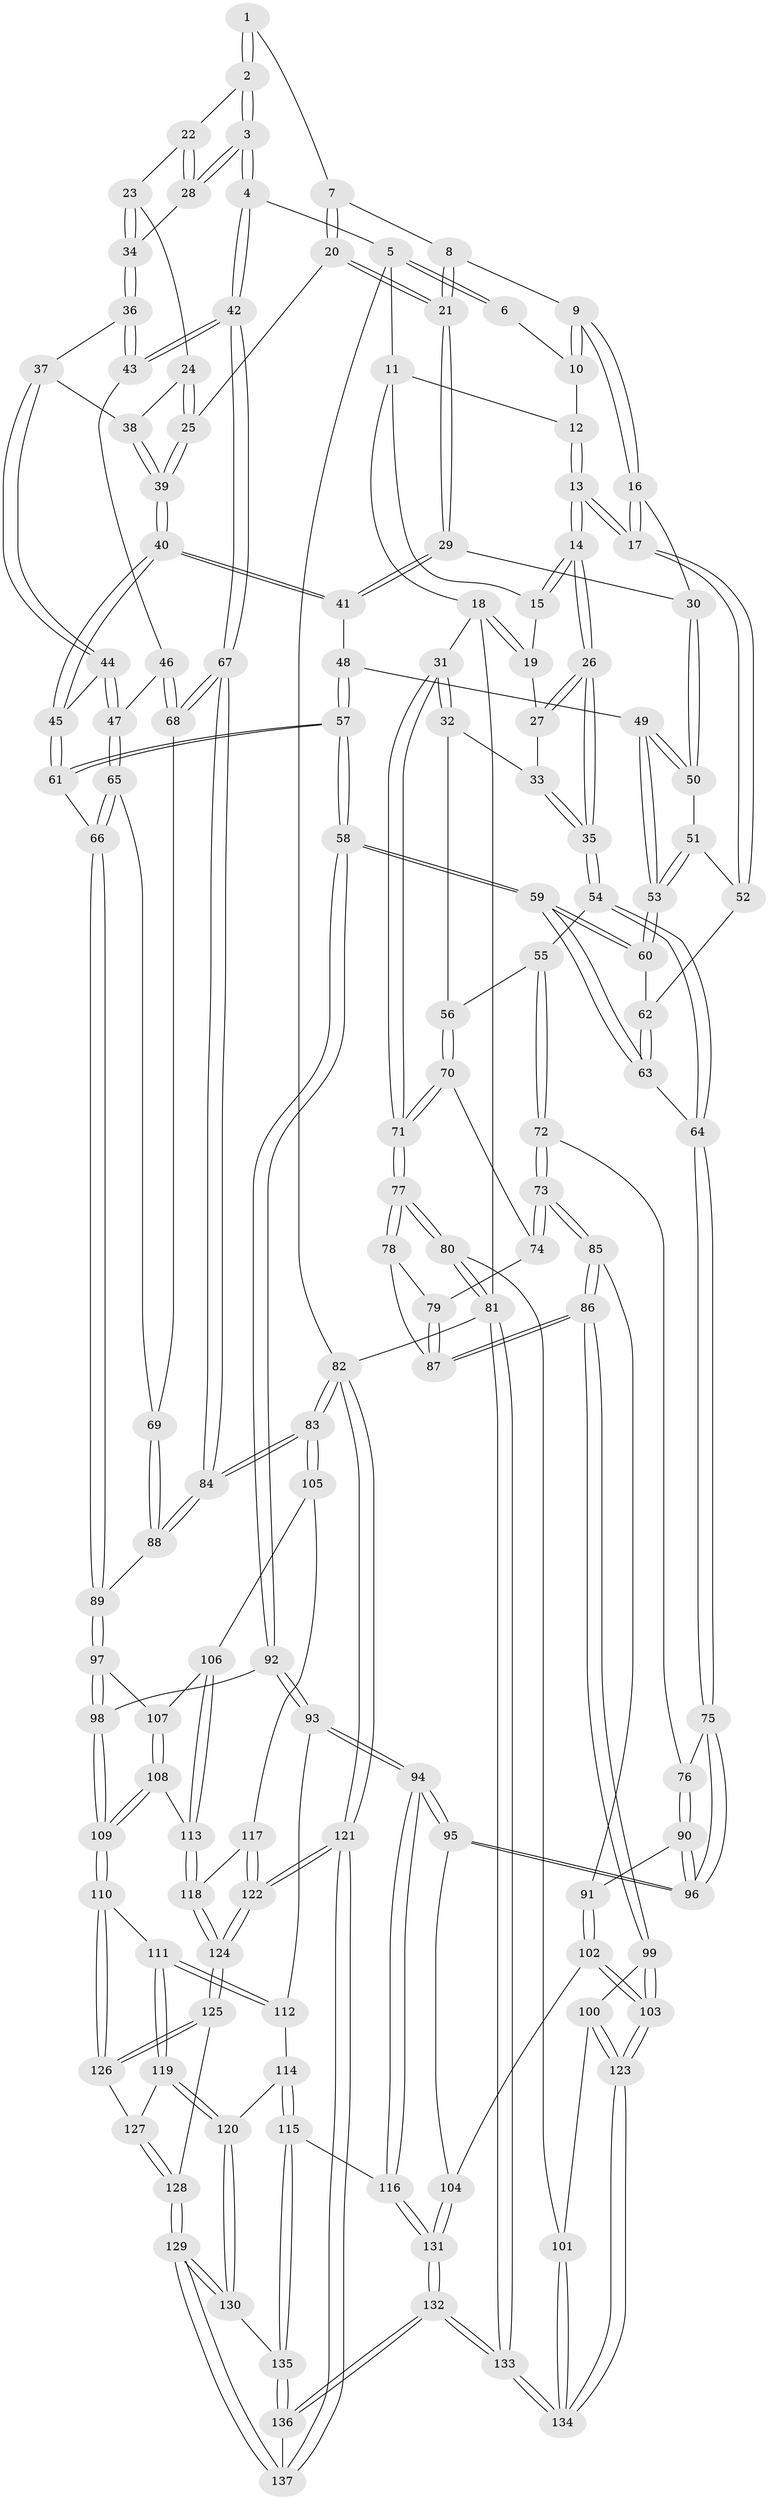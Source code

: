 // Generated by graph-tools (version 1.1) at 2025/00/03/09/25 05:00:44]
// undirected, 137 vertices, 339 edges
graph export_dot {
graph [start="1"]
  node [color=gray90,style=filled];
  1 [pos="+0.6975970508314969+0"];
  2 [pos="+0.8071649120765602+0.08795439046669705"];
  3 [pos="+1+0"];
  4 [pos="+1+0"];
  5 [pos="+1+0"];
  6 [pos="+0.6817464405355261+0"];
  7 [pos="+0.6916513523985525+0.05312745893814863"];
  8 [pos="+0.631123324022352+0.10269317482412631"];
  9 [pos="+0.5795183615213151+0.1098947165005738"];
  10 [pos="+0.5281604882083922+0"];
  11 [pos="+0.19356366036916337+0"];
  12 [pos="+0.5005288075164159+0"];
  13 [pos="+0.37651222759906994+0.25120498526491203"];
  14 [pos="+0.3476197296067153+0.2637349422524365"];
  15 [pos="+0.177071809191605+0"];
  16 [pos="+0.5439951596364748+0.2237465287608281"];
  17 [pos="+0.4162776212064656+0.255093895164648"];
  18 [pos="+0+0.17005978904390132"];
  19 [pos="+0.11329256577264238+0.02537843579692561"];
  20 [pos="+0.7244187885614233+0.16897829621106175"];
  21 [pos="+0.6653793337366534+0.19200094344179663"];
  22 [pos="+0.8056104492455511+0.09487127767178516"];
  23 [pos="+0.7998742408160975+0.11502930786586785"];
  24 [pos="+0.762906158925614+0.16244795029309927"];
  25 [pos="+0.7275682242238818+0.1700086634691164"];
  26 [pos="+0.33136243335248367+0.2788033286378667"];
  27 [pos="+0.11267222890993374+0.08109497457462171"];
  28 [pos="+0.9575216379050804+0.14371996353509803"];
  29 [pos="+0.6333259077501572+0.2111650756344855"];
  30 [pos="+0.5544313592980524+0.225454997568154"];
  31 [pos="+0+0.24130947346077664"];
  32 [pos="+0+0.22445969441210384"];
  33 [pos="+0.06912246674286915+0.16076762894428917"];
  34 [pos="+0.9416743754966209+0.16028329680084005"];
  35 [pos="+0.30666821019932866+0.3108594143105295"];
  36 [pos="+0.9225894138789883+0.18885158463457308"];
  37 [pos="+0.857219994311129+0.2088025127574424"];
  38 [pos="+0.8349091709260893+0.20012809786813693"];
  39 [pos="+0.7566075387404396+0.27482540124567423"];
  40 [pos="+0.7670222551719864+0.3391040560366011"];
  41 [pos="+0.7297818892223956+0.34059268905373696"];
  42 [pos="+1+0.3796751795380822"];
  43 [pos="+0.9386111124160827+0.28142340523837783"];
  44 [pos="+0.8024019774905882+0.3450021103992268"];
  45 [pos="+0.7704116615521895+0.34073484497582346"];
  46 [pos="+0.8830344348828277+0.36144545920982224"];
  47 [pos="+0.8156648725833731+0.35289000220743094"];
  48 [pos="+0.6778176711512659+0.3619084837771278"];
  49 [pos="+0.6705003835150118+0.3613594361940302"];
  50 [pos="+0.6312766978542186+0.3268883033022484"];
  51 [pos="+0.5807712618237623+0.35921214956439645"];
  52 [pos="+0.4550425614404669+0.2949943228595881"];
  53 [pos="+0.6119883612332327+0.39957028492381547"];
  54 [pos="+0.3004135909980465+0.32307052742389025"];
  55 [pos="+0.2971305043128208+0.32533320388019243"];
  56 [pos="+0.24538495173351396+0.34612611034130814"];
  57 [pos="+0.6822305669461262+0.5816938698596178"];
  58 [pos="+0.659788948306285+0.6027965951227472"];
  59 [pos="+0.582165454349507+0.5531632269254331"];
  60 [pos="+0.5769254322658343+0.4517061749926496"];
  61 [pos="+0.7023402158709915+0.5693937085131737"];
  62 [pos="+0.5167453080512294+0.3792323185993745"];
  63 [pos="+0.4698063093054881+0.5482730270322853"];
  64 [pos="+0.4448318287923736+0.5479076124105928"];
  65 [pos="+0.8112667737424524+0.5275450156909889"];
  66 [pos="+0.789129398186045+0.5403185095105932"];
  67 [pos="+1+0.5234133526517705"];
  68 [pos="+0.9571640716385006+0.440170512691938"];
  69 [pos="+0.8241324106783685+0.5266565726510202"];
  70 [pos="+0.14277366659693644+0.429271610501495"];
  71 [pos="+0+0.380064494852571"];
  72 [pos="+0.26220712584563766+0.5945192759420853"];
  73 [pos="+0.21064738058938012+0.6261802496265092"];
  74 [pos="+0.14003187397276198+0.4432183282596959"];
  75 [pos="+0.4177353021330766+0.5892916700034846"];
  76 [pos="+0.28834320353472676+0.5998543787474856"];
  77 [pos="+0+0.5490195669275273"];
  78 [pos="+0+0.5526040740578129"];
  79 [pos="+0.0934256930619599+0.5212985699848345"];
  80 [pos="+0+0.7698297817747083"];
  81 [pos="+0+1"];
  82 [pos="+1+1"];
  83 [pos="+1+0.7814586690515175"];
  84 [pos="+1+0.5686633472106075"];
  85 [pos="+0.19734414175830547+0.6480349365339176"];
  86 [pos="+0.1221602962711119+0.6853114488655875"];
  87 [pos="+0.10624687875171941+0.6421412810706271"];
  88 [pos="+0.9810719709921415+0.6283129574200054"];
  89 [pos="+0.9030354250867323+0.6806606349986223"];
  90 [pos="+0.320188254286646+0.6746912192700509"];
  91 [pos="+0.26785147210788096+0.7039082526600555"];
  92 [pos="+0.6612518604187642+0.6158489577084184"];
  93 [pos="+0.5732458617024353+0.7470864629739636"];
  94 [pos="+0.4786380184420877+0.8057540111939652"];
  95 [pos="+0.4331294658392652+0.7949389061809534"];
  96 [pos="+0.4073320210597845+0.6817808595768194"];
  97 [pos="+0.8970496734320124+0.6869974257307985"];
  98 [pos="+0.7347719294438844+0.6863459046111806"];
  99 [pos="+0.1049982507446424+0.7112414744751319"];
  100 [pos="+0.057255082304968175+0.7475863357935806"];
  101 [pos="+0+0.7720739946484365"];
  102 [pos="+0.3167904354936464+0.8249572120267313"];
  103 [pos="+0.3002019625001833+0.8363479727891695"];
  104 [pos="+0.40263224802746783+0.8090635567094849"];
  105 [pos="+0.9978022134769559+0.8050209316959227"];
  106 [pos="+0.9603157267426815+0.7950964760625018"];
  107 [pos="+0.8971821892246584+0.7143432774121661"];
  108 [pos="+0.8496830457881861+0.8157515002164114"];
  109 [pos="+0.7679799669884005+0.8104398725340807"];
  110 [pos="+0.7605972626077185+0.8219156109701218"];
  111 [pos="+0.6928442412029843+0.8374623536253735"];
  112 [pos="+0.637190271409085+0.8123008161492851"];
  113 [pos="+0.8708808081883002+0.8347321042569985"];
  114 [pos="+0.6290153341945998+0.8602761476204444"];
  115 [pos="+0.5154395694915284+0.875144695009362"];
  116 [pos="+0.5043595452143979+0.8608528882894677"];
  117 [pos="+0.9484206177961816+0.8586127958241369"];
  118 [pos="+0.8727645925269877+0.8394988041015802"];
  119 [pos="+0.6615956611838351+0.8992293749368522"];
  120 [pos="+0.6469238242706281+0.9131477103508827"];
  121 [pos="+1+1"];
  122 [pos="+0.9645788605517693+1"];
  123 [pos="+0.20158100853529304+0.9793583436154348"];
  124 [pos="+0.8888927888548481+0.9959183595050202"];
  125 [pos="+0.7717415319459262+0.9211999949905879"];
  126 [pos="+0.762501286567378+0.862833849533335"];
  127 [pos="+0.6923140502241648+0.9012529079455979"];
  128 [pos="+0.7501287921438978+0.933718595772209"];
  129 [pos="+0.6902785518947685+0.9836338748246914"];
  130 [pos="+0.6446488680141984+0.9174595913483095"];
  131 [pos="+0.39171954095312483+1"];
  132 [pos="+0.3383804775924471+1"];
  133 [pos="+0.20357868253300965+1"];
  134 [pos="+0.1940527441824162+1"];
  135 [pos="+0.5484765458835699+0.9262833109919216"];
  136 [pos="+0.5383407850993263+1"];
  137 [pos="+0.6580098890008053+1"];
  1 -- 2;
  1 -- 2;
  1 -- 7;
  2 -- 3;
  2 -- 3;
  2 -- 22;
  3 -- 4;
  3 -- 4;
  3 -- 28;
  3 -- 28;
  4 -- 5;
  4 -- 42;
  4 -- 42;
  5 -- 6;
  5 -- 6;
  5 -- 11;
  5 -- 82;
  6 -- 10;
  7 -- 8;
  7 -- 20;
  7 -- 20;
  8 -- 9;
  8 -- 21;
  8 -- 21;
  9 -- 10;
  9 -- 10;
  9 -- 16;
  9 -- 16;
  10 -- 12;
  11 -- 12;
  11 -- 15;
  11 -- 18;
  12 -- 13;
  12 -- 13;
  13 -- 14;
  13 -- 14;
  13 -- 17;
  13 -- 17;
  14 -- 15;
  14 -- 15;
  14 -- 26;
  14 -- 26;
  15 -- 19;
  16 -- 17;
  16 -- 17;
  16 -- 30;
  17 -- 52;
  17 -- 52;
  18 -- 19;
  18 -- 19;
  18 -- 31;
  18 -- 81;
  19 -- 27;
  20 -- 21;
  20 -- 21;
  20 -- 25;
  21 -- 29;
  21 -- 29;
  22 -- 23;
  22 -- 28;
  22 -- 28;
  23 -- 24;
  23 -- 34;
  23 -- 34;
  24 -- 25;
  24 -- 25;
  24 -- 38;
  25 -- 39;
  25 -- 39;
  26 -- 27;
  26 -- 27;
  26 -- 35;
  26 -- 35;
  27 -- 33;
  28 -- 34;
  29 -- 30;
  29 -- 41;
  29 -- 41;
  30 -- 50;
  30 -- 50;
  31 -- 32;
  31 -- 32;
  31 -- 71;
  31 -- 71;
  32 -- 33;
  32 -- 56;
  33 -- 35;
  33 -- 35;
  34 -- 36;
  34 -- 36;
  35 -- 54;
  35 -- 54;
  36 -- 37;
  36 -- 43;
  36 -- 43;
  37 -- 38;
  37 -- 44;
  37 -- 44;
  38 -- 39;
  38 -- 39;
  39 -- 40;
  39 -- 40;
  40 -- 41;
  40 -- 41;
  40 -- 45;
  40 -- 45;
  41 -- 48;
  42 -- 43;
  42 -- 43;
  42 -- 67;
  42 -- 67;
  43 -- 46;
  44 -- 45;
  44 -- 47;
  44 -- 47;
  45 -- 61;
  45 -- 61;
  46 -- 47;
  46 -- 68;
  46 -- 68;
  47 -- 65;
  47 -- 65;
  48 -- 49;
  48 -- 57;
  48 -- 57;
  49 -- 50;
  49 -- 50;
  49 -- 53;
  49 -- 53;
  50 -- 51;
  51 -- 52;
  51 -- 53;
  51 -- 53;
  52 -- 62;
  53 -- 60;
  53 -- 60;
  54 -- 55;
  54 -- 64;
  54 -- 64;
  55 -- 56;
  55 -- 72;
  55 -- 72;
  56 -- 70;
  56 -- 70;
  57 -- 58;
  57 -- 58;
  57 -- 61;
  57 -- 61;
  58 -- 59;
  58 -- 59;
  58 -- 92;
  58 -- 92;
  59 -- 60;
  59 -- 60;
  59 -- 63;
  59 -- 63;
  60 -- 62;
  61 -- 66;
  62 -- 63;
  62 -- 63;
  63 -- 64;
  64 -- 75;
  64 -- 75;
  65 -- 66;
  65 -- 66;
  65 -- 69;
  66 -- 89;
  66 -- 89;
  67 -- 68;
  67 -- 68;
  67 -- 84;
  67 -- 84;
  68 -- 69;
  69 -- 88;
  69 -- 88;
  70 -- 71;
  70 -- 71;
  70 -- 74;
  71 -- 77;
  71 -- 77;
  72 -- 73;
  72 -- 73;
  72 -- 76;
  73 -- 74;
  73 -- 74;
  73 -- 85;
  73 -- 85;
  74 -- 79;
  75 -- 76;
  75 -- 96;
  75 -- 96;
  76 -- 90;
  76 -- 90;
  77 -- 78;
  77 -- 78;
  77 -- 80;
  77 -- 80;
  78 -- 79;
  78 -- 87;
  79 -- 87;
  79 -- 87;
  80 -- 81;
  80 -- 81;
  80 -- 101;
  81 -- 133;
  81 -- 133;
  81 -- 82;
  82 -- 83;
  82 -- 83;
  82 -- 121;
  82 -- 121;
  83 -- 84;
  83 -- 84;
  83 -- 105;
  83 -- 105;
  84 -- 88;
  84 -- 88;
  85 -- 86;
  85 -- 86;
  85 -- 91;
  86 -- 87;
  86 -- 87;
  86 -- 99;
  86 -- 99;
  88 -- 89;
  89 -- 97;
  89 -- 97;
  90 -- 91;
  90 -- 96;
  90 -- 96;
  91 -- 102;
  91 -- 102;
  92 -- 93;
  92 -- 93;
  92 -- 98;
  93 -- 94;
  93 -- 94;
  93 -- 112;
  94 -- 95;
  94 -- 95;
  94 -- 116;
  94 -- 116;
  95 -- 96;
  95 -- 96;
  95 -- 104;
  97 -- 98;
  97 -- 98;
  97 -- 107;
  98 -- 109;
  98 -- 109;
  99 -- 100;
  99 -- 103;
  99 -- 103;
  100 -- 101;
  100 -- 123;
  100 -- 123;
  101 -- 134;
  101 -- 134;
  102 -- 103;
  102 -- 103;
  102 -- 104;
  103 -- 123;
  103 -- 123;
  104 -- 131;
  104 -- 131;
  105 -- 106;
  105 -- 117;
  106 -- 107;
  106 -- 113;
  106 -- 113;
  107 -- 108;
  107 -- 108;
  108 -- 109;
  108 -- 109;
  108 -- 113;
  109 -- 110;
  109 -- 110;
  110 -- 111;
  110 -- 126;
  110 -- 126;
  111 -- 112;
  111 -- 112;
  111 -- 119;
  111 -- 119;
  112 -- 114;
  113 -- 118;
  113 -- 118;
  114 -- 115;
  114 -- 115;
  114 -- 120;
  115 -- 116;
  115 -- 135;
  115 -- 135;
  116 -- 131;
  116 -- 131;
  117 -- 118;
  117 -- 122;
  117 -- 122;
  118 -- 124;
  118 -- 124;
  119 -- 120;
  119 -- 120;
  119 -- 127;
  120 -- 130;
  120 -- 130;
  121 -- 122;
  121 -- 122;
  121 -- 137;
  121 -- 137;
  122 -- 124;
  122 -- 124;
  123 -- 134;
  123 -- 134;
  124 -- 125;
  124 -- 125;
  125 -- 126;
  125 -- 126;
  125 -- 128;
  126 -- 127;
  127 -- 128;
  127 -- 128;
  128 -- 129;
  128 -- 129;
  129 -- 130;
  129 -- 130;
  129 -- 137;
  129 -- 137;
  130 -- 135;
  131 -- 132;
  131 -- 132;
  132 -- 133;
  132 -- 133;
  132 -- 136;
  132 -- 136;
  133 -- 134;
  133 -- 134;
  135 -- 136;
  135 -- 136;
  136 -- 137;
}
